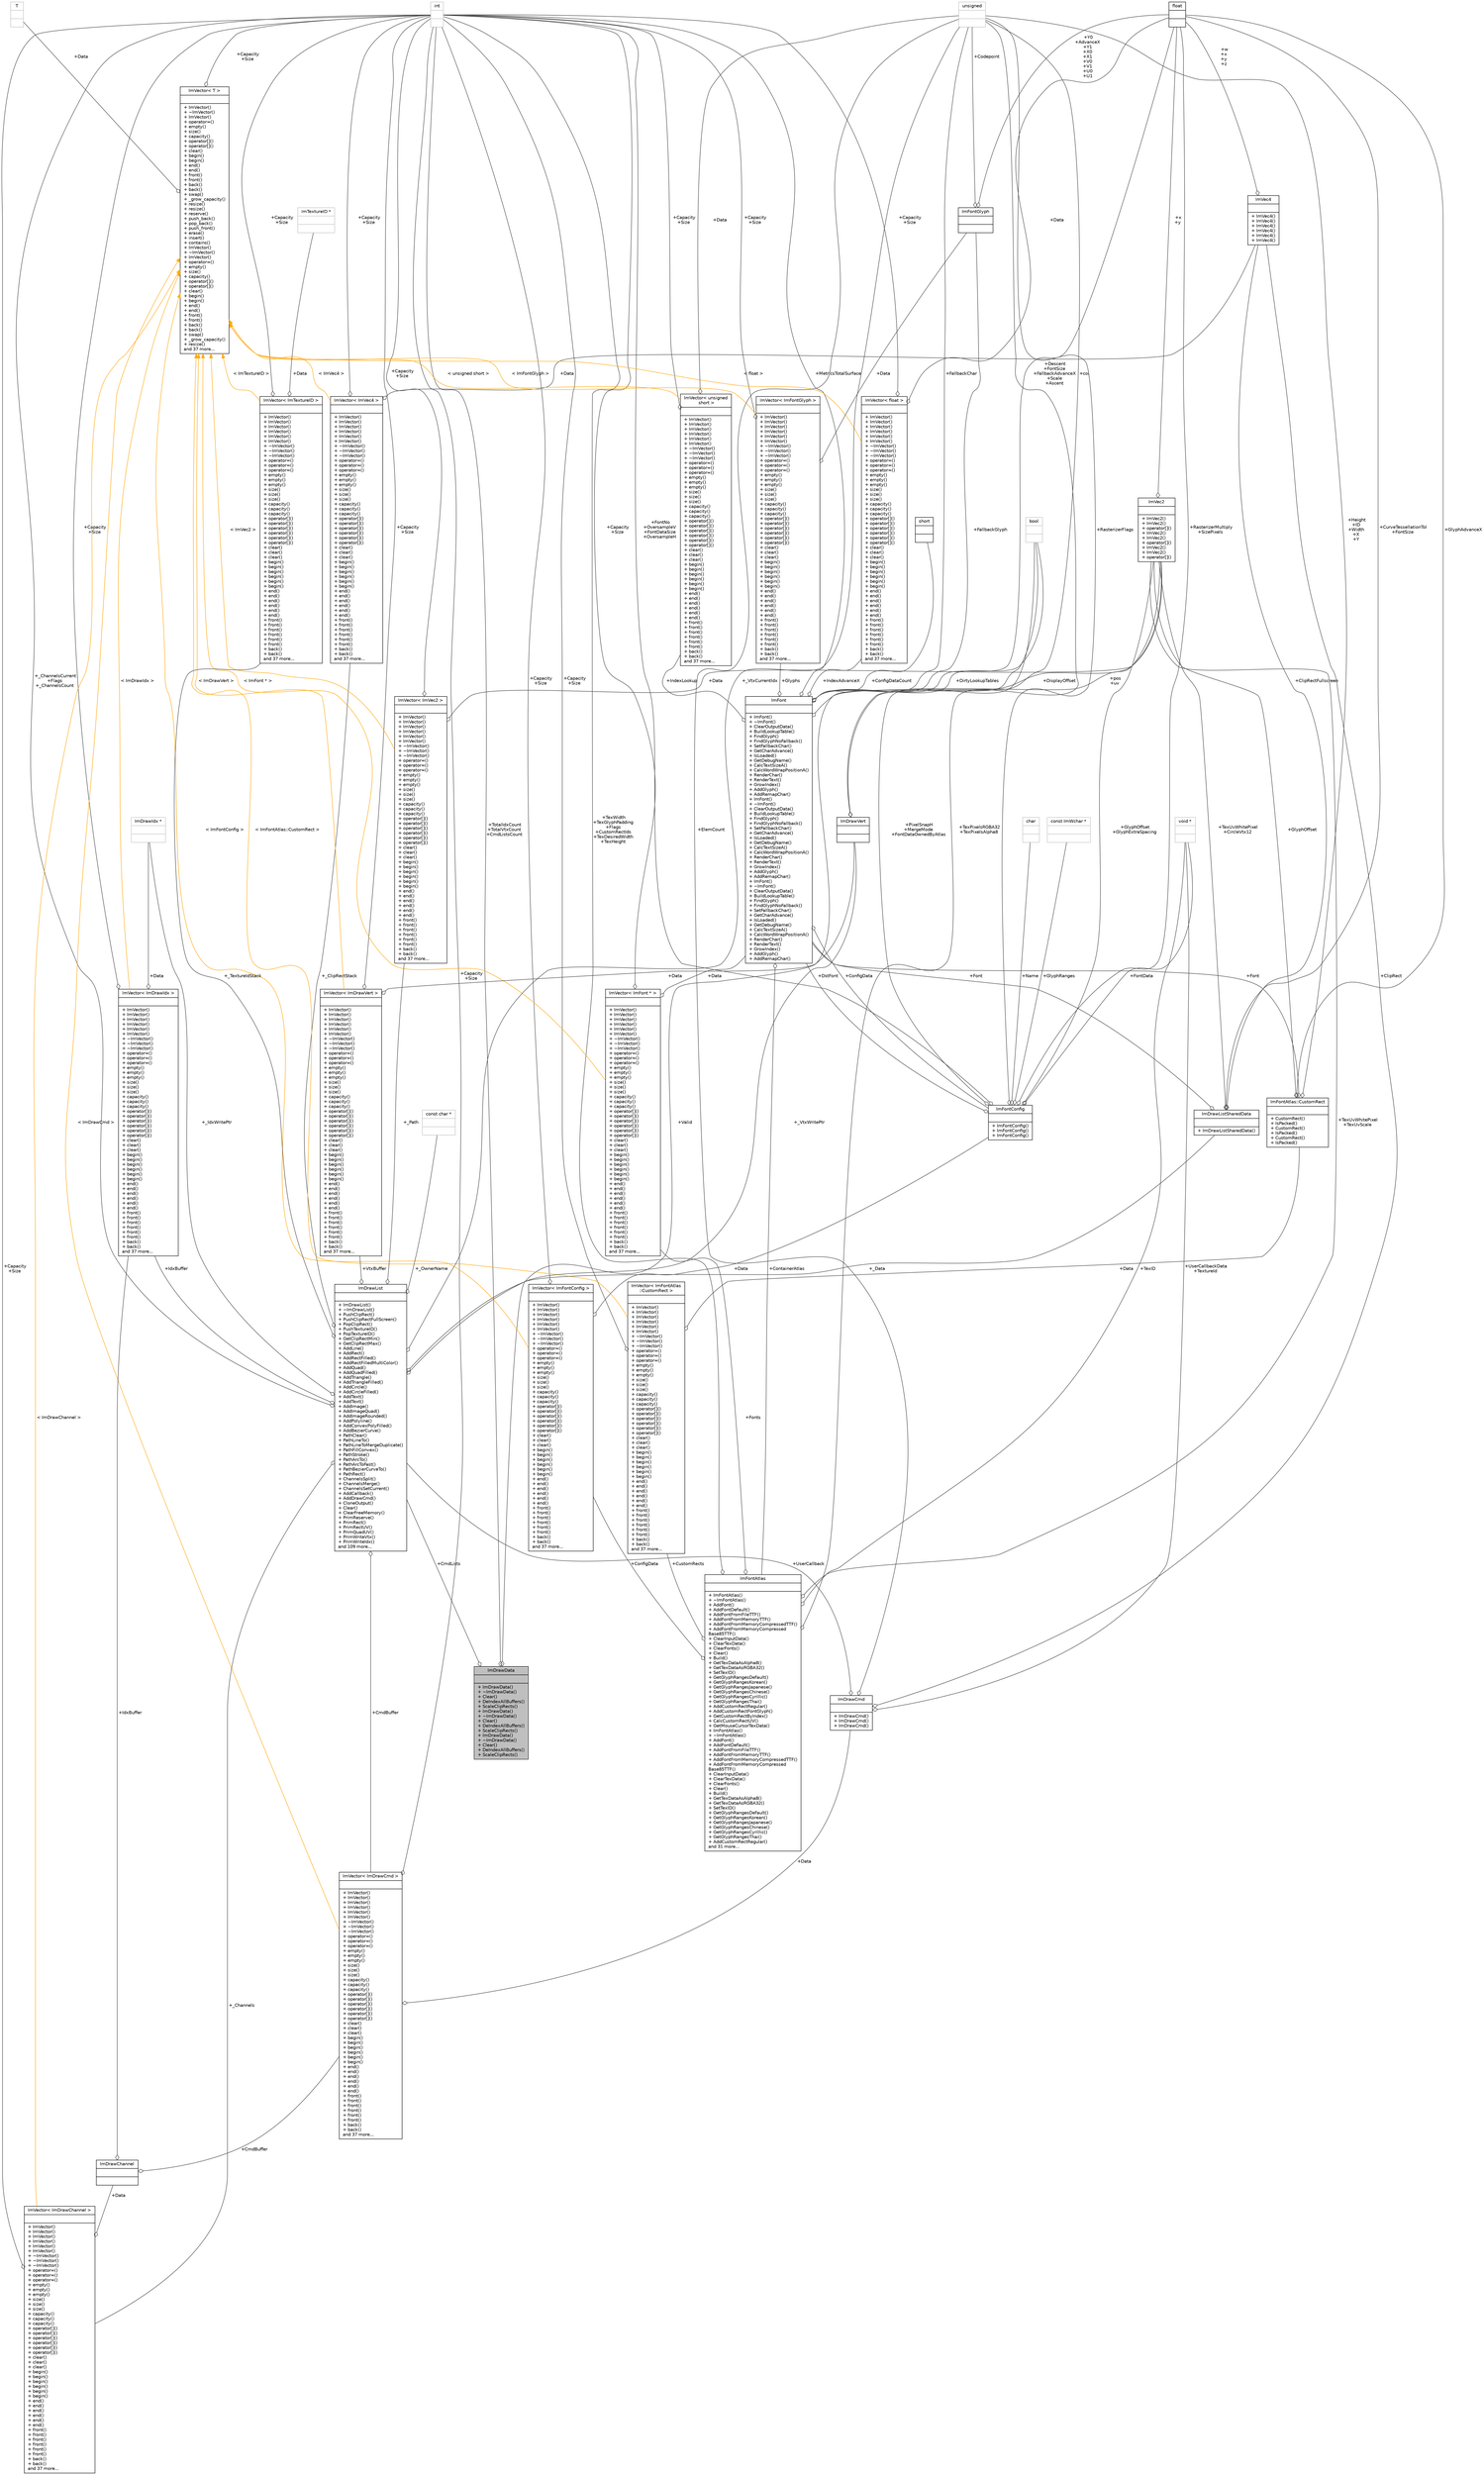 digraph "ImDrawData"
{
 // INTERACTIVE_SVG=YES
  bgcolor="transparent";
  edge [fontname="Helvetica",fontsize="10",labelfontname="Helvetica",labelfontsize="10"];
  node [fontname="Helvetica",fontsize="10",shape=record];
  Node1 [label="{ImDrawData\n||+ ImDrawData()\l+ ~ImDrawData()\l+ Clear()\l+ DeIndexAllBuffers()\l+ ScaleClipRects()\l+ ImDrawData()\l+ ~ImDrawData()\l+ Clear()\l+ DeIndexAllBuffers()\l+ ScaleClipRects()\l+ ImDrawData()\l+ ~ImDrawData()\l+ Clear()\l+ DeIndexAllBuffers()\l+ ScaleClipRects()\l}",height=0.2,width=0.4,color="black", fillcolor="grey75", style="filled" fontcolor="black"];
  Node2 -> Node1 [color="grey25",fontsize="10",style="solid",label=" +TotalIdxCount\n+TotalVtxCount\n+CmdListsCount" ,arrowhead="odiamond",fontname="Helvetica"];
  Node2 [label="{int\n||}",height=0.2,width=0.4,color="grey75"];
  Node3 -> Node1 [color="grey25",fontsize="10",style="solid",label=" +Valid" ,arrowhead="odiamond",fontname="Helvetica"];
  Node3 [label="{bool\n||}",height=0.2,width=0.4,color="grey75"];
  Node4 -> Node1 [color="grey25",fontsize="10",style="solid",label=" +CmdLists" ,arrowhead="odiamond",fontname="Helvetica"];
  Node4 [label="{ImDrawList\n||+ ImDrawList()\l+ ~ImDrawList()\l+ PushClipRect()\l+ PushClipRectFullScreen()\l+ PopClipRect()\l+ PushTextureID()\l+ PopTextureID()\l+ GetClipRectMin()\l+ GetClipRectMax()\l+ AddLine()\l+ AddRect()\l+ AddRectFilled()\l+ AddRectFilledMultiColor()\l+ AddQuad()\l+ AddQuadFilled()\l+ AddTriangle()\l+ AddTriangleFilled()\l+ AddCircle()\l+ AddCircleFilled()\l+ AddText()\l+ AddText()\l+ AddImage()\l+ AddImageQuad()\l+ AddImageRounded()\l+ AddPolyline()\l+ AddConvexPolyFilled()\l+ AddBezierCurve()\l+ PathClear()\l+ PathLineTo()\l+ PathLineToMergeDuplicate()\l+ PathFillConvex()\l+ PathStroke()\l+ PathArcTo()\l+ PathArcToFast()\l+ PathBezierCurveTo()\l+ PathRect()\l+ ChannelsSplit()\l+ ChannelsMerge()\l+ ChannelsSetCurrent()\l+ AddCallback()\l+ AddDrawCmd()\l+ CloneOutput()\l+ Clear()\l+ ClearFreeMemory()\l+ PrimReserve()\l+ PrimRect()\l+ PrimRectUV()\l+ PrimQuadUV()\l+ PrimWriteVtx()\l+ PrimWriteIdx()\land 109 more...\l}",height=0.2,width=0.4,color="black",URL="$d2/d31/structImDrawList.html"];
  Node5 -> Node4 [color="grey25",fontsize="10",style="solid",label=" +_ClipRectStack" ,arrowhead="odiamond",fontname="Helvetica"];
  Node5 [label="{ImVector\< ImVec4 \>\n||+ ImVector()\l+ ImVector()\l+ ImVector()\l+ ImVector()\l+ ImVector()\l+ ImVector()\l+ ~ImVector()\l+ ~ImVector()\l+ ~ImVector()\l+ operator=()\l+ operator=()\l+ operator=()\l+ empty()\l+ empty()\l+ empty()\l+ size()\l+ size()\l+ size()\l+ capacity()\l+ capacity()\l+ capacity()\l+ operator[]()\l+ operator[]()\l+ operator[]()\l+ operator[]()\l+ operator[]()\l+ operator[]()\l+ clear()\l+ clear()\l+ clear()\l+ begin()\l+ begin()\l+ begin()\l+ begin()\l+ begin()\l+ begin()\l+ end()\l+ end()\l+ end()\l+ end()\l+ end()\l+ end()\l+ front()\l+ front()\l+ front()\l+ front()\l+ front()\l+ front()\l+ back()\l+ back()\land 37 more...\l}",height=0.2,width=0.4,color="black",URL="$d3/d32/classImVector.html"];
  Node6 -> Node5 [color="grey25",fontsize="10",style="solid",label=" +Data" ,arrowhead="odiamond",fontname="Helvetica"];
  Node6 [label="{ImVec4\n||+ ImVec4()\l+ ImVec4()\l+ ImVec4()\l+ ImVec4()\l+ ImVec4()\l+ ImVec4()\l}",height=0.2,width=0.4,color="black",URL="$dc/dee/structImVec4.html"];
  Node7 -> Node6 [color="grey25",fontsize="10",style="solid",label=" +w\n+x\n+y\n+z" ,arrowhead="odiamond",fontname="Helvetica"];
  Node7 [label="{float\n||}",height=0.2,width=0.4,color="black",URL="$d4/dc3/classfloat.html"];
  Node2 -> Node5 [color="grey25",fontsize="10",style="solid",label=" +Capacity\n+Size" ,arrowhead="odiamond",fontname="Helvetica"];
  Node8 -> Node5 [dir="back",color="orange",fontsize="10",style="solid",label=" \< ImVec4 \>" ,fontname="Helvetica"];
  Node8 [label="{ImVector\< T \>\n||+ ImVector()\l+ ~ImVector()\l+ ImVector()\l+ operator=()\l+ empty()\l+ size()\l+ capacity()\l+ operator[]()\l+ operator[]()\l+ clear()\l+ begin()\l+ begin()\l+ end()\l+ end()\l+ front()\l+ front()\l+ back()\l+ back()\l+ swap()\l+ _grow_capacity()\l+ resize()\l+ resize()\l+ reserve()\l+ push_back()\l+ pop_back()\l+ push_front()\l+ erase()\l+ insert()\l+ contains()\l+ ImVector()\l+ ~ImVector()\l+ ImVector()\l+ operator=()\l+ empty()\l+ size()\l+ capacity()\l+ operator[]()\l+ operator[]()\l+ clear()\l+ begin()\l+ begin()\l+ end()\l+ end()\l+ front()\l+ front()\l+ back()\l+ back()\l+ swap()\l+ _grow_capacity()\l+ resize()\land 37 more...\l}",height=0.2,width=0.4,color="black",URL="$d3/d32/classImVector.html"];
  Node2 -> Node8 [color="grey25",fontsize="10",style="solid",label=" +Capacity\n+Size" ,arrowhead="odiamond",fontname="Helvetica"];
  Node9 -> Node8 [color="grey25",fontsize="10",style="solid",label=" +Data" ,arrowhead="odiamond",fontname="Helvetica"];
  Node9 [label="{T\n||}",height=0.2,width=0.4,color="grey75"];
  Node10 -> Node4 [color="grey25",fontsize="10",style="solid",label=" +_IdxWritePtr" ,arrowhead="odiamond",fontname="Helvetica"];
  Node10 [label="{ImDrawIdx *\n||}",height=0.2,width=0.4,color="grey75"];
  Node11 -> Node4 [color="grey25",fontsize="10",style="solid",label=" +VtxBuffer" ,arrowhead="odiamond",fontname="Helvetica"];
  Node11 [label="{ImVector\< ImDrawVert \>\n||+ ImVector()\l+ ImVector()\l+ ImVector()\l+ ImVector()\l+ ImVector()\l+ ImVector()\l+ ~ImVector()\l+ ~ImVector()\l+ ~ImVector()\l+ operator=()\l+ operator=()\l+ operator=()\l+ empty()\l+ empty()\l+ empty()\l+ size()\l+ size()\l+ size()\l+ capacity()\l+ capacity()\l+ capacity()\l+ operator[]()\l+ operator[]()\l+ operator[]()\l+ operator[]()\l+ operator[]()\l+ operator[]()\l+ clear()\l+ clear()\l+ clear()\l+ begin()\l+ begin()\l+ begin()\l+ begin()\l+ begin()\l+ begin()\l+ end()\l+ end()\l+ end()\l+ end()\l+ end()\l+ end()\l+ front()\l+ front()\l+ front()\l+ front()\l+ front()\l+ front()\l+ back()\l+ back()\land 37 more...\l}",height=0.2,width=0.4,color="black",URL="$d3/d32/classImVector.html"];
  Node2 -> Node11 [color="grey25",fontsize="10",style="solid",label=" +Capacity\n+Size" ,arrowhead="odiamond",fontname="Helvetica"];
  Node12 -> Node11 [color="grey25",fontsize="10",style="solid",label=" +Data" ,arrowhead="odiamond",fontname="Helvetica"];
  Node12 [label="{ImDrawVert\n||}",height=0.2,width=0.4,color="black",URL="$d3/dfa/structImDrawVert.html"];
  Node13 -> Node12 [color="grey25",fontsize="10",style="solid",label=" +pos\n+uv" ,arrowhead="odiamond",fontname="Helvetica"];
  Node13 [label="{ImVec2\n||+ ImVec2()\l+ ImVec2()\l+ operator[]()\l+ ImVec2()\l+ ImVec2()\l+ operator[]()\l+ ImVec2()\l+ ImVec2()\l+ operator[]()\l}",height=0.2,width=0.4,color="black",URL="$d3/dc2/structImVec2.html"];
  Node7 -> Node13 [color="grey25",fontsize="10",style="solid",label=" +x\n+y" ,arrowhead="odiamond",fontname="Helvetica"];
  Node14 -> Node12 [color="grey25",fontsize="10",style="solid",label=" +col" ,arrowhead="odiamond",fontname="Helvetica"];
  Node14 [label="{unsigned\n||}",height=0.2,width=0.4,color="grey75"];
  Node8 -> Node11 [dir="back",color="orange",fontsize="10",style="solid",label=" \< ImDrawVert \>" ,fontname="Helvetica"];
  Node15 -> Node4 [color="grey25",fontsize="10",style="solid",label=" +_Channels" ,arrowhead="odiamond",fontname="Helvetica"];
  Node15 [label="{ImVector\< ImDrawChannel \>\n||+ ImVector()\l+ ImVector()\l+ ImVector()\l+ ImVector()\l+ ImVector()\l+ ImVector()\l+ ~ImVector()\l+ ~ImVector()\l+ ~ImVector()\l+ operator=()\l+ operator=()\l+ operator=()\l+ empty()\l+ empty()\l+ empty()\l+ size()\l+ size()\l+ size()\l+ capacity()\l+ capacity()\l+ capacity()\l+ operator[]()\l+ operator[]()\l+ operator[]()\l+ operator[]()\l+ operator[]()\l+ operator[]()\l+ clear()\l+ clear()\l+ clear()\l+ begin()\l+ begin()\l+ begin()\l+ begin()\l+ begin()\l+ begin()\l+ end()\l+ end()\l+ end()\l+ end()\l+ end()\l+ end()\l+ front()\l+ front()\l+ front()\l+ front()\l+ front()\l+ front()\l+ back()\l+ back()\land 37 more...\l}",height=0.2,width=0.4,color="black",URL="$d3/d32/classImVector.html"];
  Node2 -> Node15 [color="grey25",fontsize="10",style="solid",label=" +Capacity\n+Size" ,arrowhead="odiamond",fontname="Helvetica"];
  Node16 -> Node15 [color="grey25",fontsize="10",style="solid",label=" +Data" ,arrowhead="odiamond",fontname="Helvetica"];
  Node16 [label="{ImDrawChannel\n||}",height=0.2,width=0.4,color="black",URL="$d7/d3a/structImDrawChannel.html"];
  Node17 -> Node16 [color="grey25",fontsize="10",style="solid",label=" +CmdBuffer" ,arrowhead="odiamond",fontname="Helvetica"];
  Node17 [label="{ImVector\< ImDrawCmd \>\n||+ ImVector()\l+ ImVector()\l+ ImVector()\l+ ImVector()\l+ ImVector()\l+ ImVector()\l+ ~ImVector()\l+ ~ImVector()\l+ ~ImVector()\l+ operator=()\l+ operator=()\l+ operator=()\l+ empty()\l+ empty()\l+ empty()\l+ size()\l+ size()\l+ size()\l+ capacity()\l+ capacity()\l+ capacity()\l+ operator[]()\l+ operator[]()\l+ operator[]()\l+ operator[]()\l+ operator[]()\l+ operator[]()\l+ clear()\l+ clear()\l+ clear()\l+ begin()\l+ begin()\l+ begin()\l+ begin()\l+ begin()\l+ begin()\l+ end()\l+ end()\l+ end()\l+ end()\l+ end()\l+ end()\l+ front()\l+ front()\l+ front()\l+ front()\l+ front()\l+ front()\l+ back()\l+ back()\land 37 more...\l}",height=0.2,width=0.4,color="black",URL="$d3/d32/classImVector.html"];
  Node18 -> Node17 [color="grey25",fontsize="10",style="solid",label=" +Data" ,arrowhead="odiamond",fontname="Helvetica"];
  Node18 [label="{ImDrawCmd\n||+ ImDrawCmd()\l+ ImDrawCmd()\l+ ImDrawCmd()\l}",height=0.2,width=0.4,color="black",URL="$d9/de6/structImDrawCmd.html"];
  Node6 -> Node18 [color="grey25",fontsize="10",style="solid",label=" +ClipRect" ,arrowhead="odiamond",fontname="Helvetica"];
  Node14 -> Node18 [color="grey25",fontsize="10",style="solid",label=" +ElemCount" ,arrowhead="odiamond",fontname="Helvetica"];
  Node19 -> Node18 [color="grey25",fontsize="10",style="solid",label=" +UserCallbackData\n+TextureId" ,arrowhead="odiamond",fontname="Helvetica"];
  Node19 [label="{void *\n||}",height=0.2,width=0.4,color="grey75"];
  Node4 -> Node18 [color="grey25",fontsize="10",style="solid",label=" +UserCallback" ,arrowhead="odiamond",fontname="Helvetica"];
  Node2 -> Node17 [color="grey25",fontsize="10",style="solid",label=" +Capacity\n+Size" ,arrowhead="odiamond",fontname="Helvetica"];
  Node8 -> Node17 [dir="back",color="orange",fontsize="10",style="solid",label=" \< ImDrawCmd \>" ,fontname="Helvetica"];
  Node20 -> Node16 [color="grey25",fontsize="10",style="solid",label=" +IdxBuffer" ,arrowhead="odiamond",fontname="Helvetica"];
  Node20 [label="{ImVector\< ImDrawIdx \>\n||+ ImVector()\l+ ImVector()\l+ ImVector()\l+ ImVector()\l+ ImVector()\l+ ImVector()\l+ ~ImVector()\l+ ~ImVector()\l+ ~ImVector()\l+ operator=()\l+ operator=()\l+ operator=()\l+ empty()\l+ empty()\l+ empty()\l+ size()\l+ size()\l+ size()\l+ capacity()\l+ capacity()\l+ capacity()\l+ operator[]()\l+ operator[]()\l+ operator[]()\l+ operator[]()\l+ operator[]()\l+ operator[]()\l+ clear()\l+ clear()\l+ clear()\l+ begin()\l+ begin()\l+ begin()\l+ begin()\l+ begin()\l+ begin()\l+ end()\l+ end()\l+ end()\l+ end()\l+ end()\l+ end()\l+ front()\l+ front()\l+ front()\l+ front()\l+ front()\l+ front()\l+ back()\l+ back()\land 37 more...\l}",height=0.2,width=0.4,color="black",URL="$d3/d32/classImVector.html"];
  Node10 -> Node20 [color="grey25",fontsize="10",style="solid",label=" +Data" ,arrowhead="odiamond",fontname="Helvetica"];
  Node2 -> Node20 [color="grey25",fontsize="10",style="solid",label=" +Capacity\n+Size" ,arrowhead="odiamond",fontname="Helvetica"];
  Node8 -> Node20 [dir="back",color="orange",fontsize="10",style="solid",label=" \< ImDrawIdx \>" ,fontname="Helvetica"];
  Node8 -> Node15 [dir="back",color="orange",fontsize="10",style="solid",label=" \< ImDrawChannel \>" ,fontname="Helvetica"];
  Node21 -> Node4 [color="grey25",fontsize="10",style="solid",label=" +_Path" ,arrowhead="odiamond",fontname="Helvetica"];
  Node21 [label="{ImVector\< ImVec2 \>\n||+ ImVector()\l+ ImVector()\l+ ImVector()\l+ ImVector()\l+ ImVector()\l+ ImVector()\l+ ~ImVector()\l+ ~ImVector()\l+ ~ImVector()\l+ operator=()\l+ operator=()\l+ operator=()\l+ empty()\l+ empty()\l+ empty()\l+ size()\l+ size()\l+ size()\l+ capacity()\l+ capacity()\l+ capacity()\l+ operator[]()\l+ operator[]()\l+ operator[]()\l+ operator[]()\l+ operator[]()\l+ operator[]()\l+ clear()\l+ clear()\l+ clear()\l+ begin()\l+ begin()\l+ begin()\l+ begin()\l+ begin()\l+ begin()\l+ end()\l+ end()\l+ end()\l+ end()\l+ end()\l+ end()\l+ front()\l+ front()\l+ front()\l+ front()\l+ front()\l+ front()\l+ back()\l+ back()\land 37 more...\l}",height=0.2,width=0.4,color="black",URL="$d3/d32/classImVector.html"];
  Node13 -> Node21 [color="grey25",fontsize="10",style="solid",label=" +Data" ,arrowhead="odiamond",fontname="Helvetica"];
  Node2 -> Node21 [color="grey25",fontsize="10",style="solid",label=" +Capacity\n+Size" ,arrowhead="odiamond",fontname="Helvetica"];
  Node8 -> Node21 [dir="back",color="orange",fontsize="10",style="solid",label=" \< ImVec2 \>" ,fontname="Helvetica"];
  Node22 -> Node4 [color="grey25",fontsize="10",style="solid",label=" +_Data" ,arrowhead="odiamond",fontname="Helvetica"];
  Node22 [label="{ImDrawListSharedData\n||+ ImDrawListSharedData()\l}",height=0.2,width=0.4,color="black",URL="$d2/d89/structImDrawListSharedData.html"];
  Node13 -> Node22 [color="grey25",fontsize="10",style="solid",label=" +TexUvWhitePixel\n+CircleVtx12" ,arrowhead="odiamond",fontname="Helvetica"];
  Node6 -> Node22 [color="grey25",fontsize="10",style="solid",label=" +ClipRectFullscreen" ,arrowhead="odiamond",fontname="Helvetica"];
  Node7 -> Node22 [color="grey25",fontsize="10",style="solid",label=" +CurveTessellationTol\n+FontSize" ,arrowhead="odiamond",fontname="Helvetica"];
  Node23 -> Node22 [color="grey25",fontsize="10",style="solid",label=" +Font" ,arrowhead="odiamond",fontname="Helvetica"];
  Node23 [label="{ImFont\n||+ ImFont()\l+ ~ImFont()\l+ ClearOutputData()\l+ BuildLookupTable()\l+ FindGlyph()\l+ FindGlyphNoFallback()\l+ SetFallbackChar()\l+ GetCharAdvance()\l+ IsLoaded()\l+ GetDebugName()\l+ CalcTextSizeA()\l+ CalcWordWrapPositionA()\l+ RenderChar()\l+ RenderText()\l+ GrowIndex()\l+ AddGlyph()\l+ AddRemapChar()\l+ ImFont()\l+ ~ImFont()\l+ ClearOutputData()\l+ BuildLookupTable()\l+ FindGlyph()\l+ FindGlyphNoFallback()\l+ SetFallbackChar()\l+ GetCharAdvance()\l+ IsLoaded()\l+ GetDebugName()\l+ CalcTextSizeA()\l+ CalcWordWrapPositionA()\l+ RenderChar()\l+ RenderText()\l+ GrowIndex()\l+ AddGlyph()\l+ AddRemapChar()\l+ ImFont()\l+ ~ImFont()\l+ ClearOutputData()\l+ BuildLookupTable()\l+ FindGlyph()\l+ FindGlyphNoFallback()\l+ SetFallbackChar()\l+ GetCharAdvance()\l+ IsLoaded()\l+ GetDebugName()\l+ CalcTextSizeA()\l+ CalcWordWrapPositionA()\l+ RenderChar()\l+ RenderText()\l+ GrowIndex()\l+ AddGlyph()\l+ AddRemapChar()\l}",height=0.2,width=0.4,color="black",URL="$dd/d61/structImFont.html"];
  Node24 -> Node23 [color="grey25",fontsize="10",style="solid",label=" +Glyphs" ,arrowhead="odiamond",fontname="Helvetica"];
  Node24 [label="{ImVector\< ImFontGlyph \>\n||+ ImVector()\l+ ImVector()\l+ ImVector()\l+ ImVector()\l+ ImVector()\l+ ImVector()\l+ ~ImVector()\l+ ~ImVector()\l+ ~ImVector()\l+ operator=()\l+ operator=()\l+ operator=()\l+ empty()\l+ empty()\l+ empty()\l+ size()\l+ size()\l+ size()\l+ capacity()\l+ capacity()\l+ capacity()\l+ operator[]()\l+ operator[]()\l+ operator[]()\l+ operator[]()\l+ operator[]()\l+ operator[]()\l+ clear()\l+ clear()\l+ clear()\l+ begin()\l+ begin()\l+ begin()\l+ begin()\l+ begin()\l+ begin()\l+ end()\l+ end()\l+ end()\l+ end()\l+ end()\l+ end()\l+ front()\l+ front()\l+ front()\l+ front()\l+ front()\l+ front()\l+ back()\l+ back()\land 37 more...\l}",height=0.2,width=0.4,color="black",URL="$d3/d32/classImVector.html"];
  Node25 -> Node24 [color="grey25",fontsize="10",style="solid",label=" +Data" ,arrowhead="odiamond",fontname="Helvetica"];
  Node25 [label="{ImFontGlyph\n||}",height=0.2,width=0.4,color="black",URL="$d3/db9/structImFontGlyph.html"];
  Node7 -> Node25 [color="grey25",fontsize="10",style="solid",label=" +Y0\n+AdvanceX\n+Y1\n+X0\n+X1\n+V0\n+V1\n+U0\n+U1" ,arrowhead="odiamond",fontname="Helvetica"];
  Node14 -> Node25 [color="grey25",fontsize="10",style="solid",label=" +Codepoint" ,arrowhead="odiamond",fontname="Helvetica"];
  Node2 -> Node24 [color="grey25",fontsize="10",style="solid",label=" +Capacity\n+Size" ,arrowhead="odiamond",fontname="Helvetica"];
  Node8 -> Node24 [dir="back",color="orange",fontsize="10",style="solid",label=" \< ImFontGlyph \>" ,fontname="Helvetica"];
  Node13 -> Node23 [color="grey25",fontsize="10",style="solid",label=" +DisplayOffset" ,arrowhead="odiamond",fontname="Helvetica"];
  Node26 -> Node23 [color="grey25",fontsize="10",style="solid",label=" +IndexLookup" ,arrowhead="odiamond",fontname="Helvetica"];
  Node26 [label="{ImVector\< unsigned\l short \>\n||+ ImVector()\l+ ImVector()\l+ ImVector()\l+ ImVector()\l+ ImVector()\l+ ImVector()\l+ ~ImVector()\l+ ~ImVector()\l+ ~ImVector()\l+ operator=()\l+ operator=()\l+ operator=()\l+ empty()\l+ empty()\l+ empty()\l+ size()\l+ size()\l+ size()\l+ capacity()\l+ capacity()\l+ capacity()\l+ operator[]()\l+ operator[]()\l+ operator[]()\l+ operator[]()\l+ operator[]()\l+ operator[]()\l+ clear()\l+ clear()\l+ clear()\l+ begin()\l+ begin()\l+ begin()\l+ begin()\l+ begin()\l+ begin()\l+ end()\l+ end()\l+ end()\l+ end()\l+ end()\l+ end()\l+ front()\l+ front()\l+ front()\l+ front()\l+ front()\l+ front()\l+ back()\l+ back()\land 37 more...\l}",height=0.2,width=0.4,color="black",URL="$d3/d32/classImVector.html"];
  Node2 -> Node26 [color="grey25",fontsize="10",style="solid",label=" +Capacity\n+Size" ,arrowhead="odiamond",fontname="Helvetica"];
  Node14 -> Node26 [color="grey25",fontsize="10",style="solid",label=" +Data" ,arrowhead="odiamond",fontname="Helvetica"];
  Node8 -> Node26 [dir="back",color="orange",fontsize="10",style="solid",label=" \< unsigned short \>" ,fontname="Helvetica"];
  Node27 -> Node23 [color="grey25",fontsize="10",style="solid",label=" +ConfigDataCount" ,arrowhead="odiamond",fontname="Helvetica"];
  Node27 [label="{short\n||}",height=0.2,width=0.4,color="black",URL="$dc/d10/classshort.html"];
  Node7 -> Node23 [color="grey25",fontsize="10",style="solid",label=" +Descent\n+FontSize\n+FallbackAdvanceX\n+Scale\n+Ascent" ,arrowhead="odiamond",fontname="Helvetica"];
  Node28 -> Node23 [color="grey25",fontsize="10",style="solid",label=" +ConfigData" ,arrowhead="odiamond",fontname="Helvetica"];
  Node28 [label="{ImFontConfig\n||+ ImFontConfig()\l+ ImFontConfig()\l+ ImFontConfig()\l}",height=0.2,width=0.4,color="black",URL="$df/d67/structImFontConfig.html"];
  Node13 -> Node28 [color="grey25",fontsize="10",style="solid",label=" +GlyphOffset\n+GlyphExtraSpacing" ,arrowhead="odiamond",fontname="Helvetica"];
  Node29 -> Node28 [color="grey25",fontsize="10",style="solid",label=" +Name" ,arrowhead="odiamond",fontname="Helvetica"];
  Node29 [label="{char\n||}",height=0.2,width=0.4,color="grey75"];
  Node7 -> Node28 [color="grey25",fontsize="10",style="solid",label=" +RasterizerMultiply\n+SizePixels" ,arrowhead="odiamond",fontname="Helvetica"];
  Node30 -> Node28 [color="grey25",fontsize="10",style="solid",label=" +GlyphRanges" ,arrowhead="odiamond",fontname="Helvetica"];
  Node30 [label="{const ImWchar *\n||}",height=0.2,width=0.4,color="grey75"];
  Node2 -> Node28 [color="grey25",fontsize="10",style="solid",label=" +FontNo\n+OversampleV\n+FontDataSize\n+OversampleH" ,arrowhead="odiamond",fontname="Helvetica"];
  Node3 -> Node28 [color="grey25",fontsize="10",style="solid",label=" +PixelSnapH\n+MergeMode\n+FontDataOwnedByAtlas" ,arrowhead="odiamond",fontname="Helvetica"];
  Node14 -> Node28 [color="grey25",fontsize="10",style="solid",label=" +RasterizerFlags" ,arrowhead="odiamond",fontname="Helvetica"];
  Node23 -> Node28 [color="grey25",fontsize="10",style="solid",label=" +DstFont" ,arrowhead="odiamond",fontname="Helvetica"];
  Node19 -> Node28 [color="grey25",fontsize="10",style="solid",label=" +FontData" ,arrowhead="odiamond",fontname="Helvetica"];
  Node25 -> Node23 [color="grey25",fontsize="10",style="solid",label=" +FallbackGlyph" ,arrowhead="odiamond",fontname="Helvetica"];
  Node2 -> Node23 [color="grey25",fontsize="10",style="solid",label=" +MetricsTotalSurface" ,arrowhead="odiamond",fontname="Helvetica"];
  Node31 -> Node23 [color="grey25",fontsize="10",style="solid",label=" +ContainerAtlas" ,arrowhead="odiamond",fontname="Helvetica"];
  Node31 [label="{ImFontAtlas\n||+ ImFontAtlas()\l+ ~ImFontAtlas()\l+ AddFont()\l+ AddFontDefault()\l+ AddFontFromFileTTF()\l+ AddFontFromMemoryTTF()\l+ AddFontFromMemoryCompressedTTF()\l+ AddFontFromMemoryCompressed\lBase85TTF()\l+ ClearInputData()\l+ ClearTexData()\l+ ClearFonts()\l+ Clear()\l+ Build()\l+ GetTexDataAsAlpha8()\l+ GetTexDataAsRGBA32()\l+ SetTexID()\l+ GetGlyphRangesDefault()\l+ GetGlyphRangesKorean()\l+ GetGlyphRangesJapanese()\l+ GetGlyphRangesChinese()\l+ GetGlyphRangesCyrillic()\l+ GetGlyphRangesThai()\l+ AddCustomRectRegular()\l+ AddCustomRectFontGlyph()\l+ GetCustomRectByIndex()\l+ CalcCustomRectUV()\l+ GetMouseCursorTexData()\l+ ImFontAtlas()\l+ ~ImFontAtlas()\l+ AddFont()\l+ AddFontDefault()\l+ AddFontFromFileTTF()\l+ AddFontFromMemoryTTF()\l+ AddFontFromMemoryCompressedTTF()\l+ AddFontFromMemoryCompressed\lBase85TTF()\l+ ClearInputData()\l+ ClearTexData()\l+ ClearFonts()\l+ Clear()\l+ Build()\l+ GetTexDataAsAlpha8()\l+ GetTexDataAsRGBA32()\l+ SetTexID()\l+ GetGlyphRangesDefault()\l+ GetGlyphRangesKorean()\l+ GetGlyphRangesJapanese()\l+ GetGlyphRangesChinese()\l+ GetGlyphRangesCyrillic()\l+ GetGlyphRangesThai()\l+ AddCustomRectRegular()\land 31 more...\l}",height=0.2,width=0.4,color="black",URL="$dc/d21/structImFontAtlas.html"];
  Node32 -> Node31 [color="grey25",fontsize="10",style="solid",label=" +Fonts" ,arrowhead="odiamond",fontname="Helvetica"];
  Node32 [label="{ImVector\< ImFont * \>\n||+ ImVector()\l+ ImVector()\l+ ImVector()\l+ ImVector()\l+ ImVector()\l+ ImVector()\l+ ~ImVector()\l+ ~ImVector()\l+ ~ImVector()\l+ operator=()\l+ operator=()\l+ operator=()\l+ empty()\l+ empty()\l+ empty()\l+ size()\l+ size()\l+ size()\l+ capacity()\l+ capacity()\l+ capacity()\l+ operator[]()\l+ operator[]()\l+ operator[]()\l+ operator[]()\l+ operator[]()\l+ operator[]()\l+ clear()\l+ clear()\l+ clear()\l+ begin()\l+ begin()\l+ begin()\l+ begin()\l+ begin()\l+ begin()\l+ end()\l+ end()\l+ end()\l+ end()\l+ end()\l+ end()\l+ front()\l+ front()\l+ front()\l+ front()\l+ front()\l+ front()\l+ back()\l+ back()\land 37 more...\l}",height=0.2,width=0.4,color="black",URL="$d3/d32/classImVector.html"];
  Node2 -> Node32 [color="grey25",fontsize="10",style="solid",label=" +Capacity\n+Size" ,arrowhead="odiamond",fontname="Helvetica"];
  Node23 -> Node32 [color="grey25",fontsize="10",style="solid",label=" +Data" ,arrowhead="odiamond",fontname="Helvetica"];
  Node8 -> Node32 [dir="back",color="orange",fontsize="10",style="solid",label=" \< ImFont * \>" ,fontname="Helvetica"];
  Node13 -> Node31 [color="grey25",fontsize="10",style="solid",label=" +TexUvWhitePixel\n+TexUvScale" ,arrowhead="odiamond",fontname="Helvetica"];
  Node2 -> Node31 [color="grey25",fontsize="10",style="solid",label=" +TexWidth\n+TexGlyphPadding\n+Flags\n+CustomRectIds\n+TexDesiredWidth\n+TexHeight" ,arrowhead="odiamond",fontname="Helvetica"];
  Node33 -> Node31 [color="grey25",fontsize="10",style="solid",label=" +ConfigData" ,arrowhead="odiamond",fontname="Helvetica"];
  Node33 [label="{ImVector\< ImFontConfig \>\n||+ ImVector()\l+ ImVector()\l+ ImVector()\l+ ImVector()\l+ ImVector()\l+ ImVector()\l+ ~ImVector()\l+ ~ImVector()\l+ ~ImVector()\l+ operator=()\l+ operator=()\l+ operator=()\l+ empty()\l+ empty()\l+ empty()\l+ size()\l+ size()\l+ size()\l+ capacity()\l+ capacity()\l+ capacity()\l+ operator[]()\l+ operator[]()\l+ operator[]()\l+ operator[]()\l+ operator[]()\l+ operator[]()\l+ clear()\l+ clear()\l+ clear()\l+ begin()\l+ begin()\l+ begin()\l+ begin()\l+ begin()\l+ begin()\l+ end()\l+ end()\l+ end()\l+ end()\l+ end()\l+ end()\l+ front()\l+ front()\l+ front()\l+ front()\l+ front()\l+ front()\l+ back()\l+ back()\land 37 more...\l}",height=0.2,width=0.4,color="black",URL="$d3/d32/classImVector.html"];
  Node28 -> Node33 [color="grey25",fontsize="10",style="solid",label=" +Data" ,arrowhead="odiamond",fontname="Helvetica"];
  Node2 -> Node33 [color="grey25",fontsize="10",style="solid",label=" +Capacity\n+Size" ,arrowhead="odiamond",fontname="Helvetica"];
  Node8 -> Node33 [dir="back",color="orange",fontsize="10",style="solid",label=" \< ImFontConfig \>" ,fontname="Helvetica"];
  Node34 -> Node31 [color="grey25",fontsize="10",style="solid",label=" +CustomRects" ,arrowhead="odiamond",fontname="Helvetica"];
  Node34 [label="{ImVector\< ImFontAtlas\l::CustomRect \>\n||+ ImVector()\l+ ImVector()\l+ ImVector()\l+ ImVector()\l+ ImVector()\l+ ImVector()\l+ ~ImVector()\l+ ~ImVector()\l+ ~ImVector()\l+ operator=()\l+ operator=()\l+ operator=()\l+ empty()\l+ empty()\l+ empty()\l+ size()\l+ size()\l+ size()\l+ capacity()\l+ capacity()\l+ capacity()\l+ operator[]()\l+ operator[]()\l+ operator[]()\l+ operator[]()\l+ operator[]()\l+ operator[]()\l+ clear()\l+ clear()\l+ clear()\l+ begin()\l+ begin()\l+ begin()\l+ begin()\l+ begin()\l+ begin()\l+ end()\l+ end()\l+ end()\l+ end()\l+ end()\l+ end()\l+ front()\l+ front()\l+ front()\l+ front()\l+ front()\l+ front()\l+ back()\l+ back()\land 37 more...\l}",height=0.2,width=0.4,color="black",URL="$d3/d32/classImVector.html"];
  Node35 -> Node34 [color="grey25",fontsize="10",style="solid",label=" +Data" ,arrowhead="odiamond",fontname="Helvetica"];
  Node35 [label="{ImFontAtlas::CustomRect\n||+ CustomRect()\l+ IsPacked()\l+ CustomRect()\l+ IsPacked()\l+ CustomRect()\l+ IsPacked()\l}",height=0.2,width=0.4,color="black",URL="$dc/d59/structImFontAtlas_1_1CustomRect.html"];
  Node13 -> Node35 [color="grey25",fontsize="10",style="solid",label=" +GlyphOffset" ,arrowhead="odiamond",fontname="Helvetica"];
  Node7 -> Node35 [color="grey25",fontsize="10",style="solid",label=" +GlyphAdvanceX" ,arrowhead="odiamond",fontname="Helvetica"];
  Node14 -> Node35 [color="grey25",fontsize="10",style="solid",label=" +Height\n+ID\n+Width\n+X\n+Y" ,arrowhead="odiamond",fontname="Helvetica"];
  Node23 -> Node35 [color="grey25",fontsize="10",style="solid",label=" +Font" ,arrowhead="odiamond",fontname="Helvetica"];
  Node2 -> Node34 [color="grey25",fontsize="10",style="solid",label=" +Capacity\n+Size" ,arrowhead="odiamond",fontname="Helvetica"];
  Node8 -> Node34 [dir="back",color="orange",fontsize="10",style="solid",label=" \< ImFontAtlas::CustomRect \>" ,fontname="Helvetica"];
  Node14 -> Node31 [color="grey25",fontsize="10",style="solid",label=" +TexPixelsRGBA32\n+TexPixelsAlpha8" ,arrowhead="odiamond",fontname="Helvetica"];
  Node19 -> Node31 [color="grey25",fontsize="10",style="solid",label=" +TexID" ,arrowhead="odiamond",fontname="Helvetica"];
  Node3 -> Node23 [color="grey25",fontsize="10",style="solid",label=" +DirtyLookupTables" ,arrowhead="odiamond",fontname="Helvetica"];
  Node14 -> Node23 [color="grey25",fontsize="10",style="solid",label=" +FallbackChar" ,arrowhead="odiamond",fontname="Helvetica"];
  Node36 -> Node23 [color="grey25",fontsize="10",style="solid",label=" +IndexAdvanceX" ,arrowhead="odiamond",fontname="Helvetica"];
  Node36 [label="{ImVector\< float \>\n||+ ImVector()\l+ ImVector()\l+ ImVector()\l+ ImVector()\l+ ImVector()\l+ ImVector()\l+ ~ImVector()\l+ ~ImVector()\l+ ~ImVector()\l+ operator=()\l+ operator=()\l+ operator=()\l+ empty()\l+ empty()\l+ empty()\l+ size()\l+ size()\l+ size()\l+ capacity()\l+ capacity()\l+ capacity()\l+ operator[]()\l+ operator[]()\l+ operator[]()\l+ operator[]()\l+ operator[]()\l+ operator[]()\l+ clear()\l+ clear()\l+ clear()\l+ begin()\l+ begin()\l+ begin()\l+ begin()\l+ begin()\l+ begin()\l+ end()\l+ end()\l+ end()\l+ end()\l+ end()\l+ end()\l+ front()\l+ front()\l+ front()\l+ front()\l+ front()\l+ front()\l+ back()\l+ back()\land 37 more...\l}",height=0.2,width=0.4,color="black",URL="$d3/d32/classImVector.html"];
  Node7 -> Node36 [color="grey25",fontsize="10",style="solid",label=" +Data" ,arrowhead="odiamond",fontname="Helvetica"];
  Node2 -> Node36 [color="grey25",fontsize="10",style="solid",label=" +Capacity\n+Size" ,arrowhead="odiamond",fontname="Helvetica"];
  Node8 -> Node36 [dir="back",color="orange",fontsize="10",style="solid",label=" \< float \>" ,fontname="Helvetica"];
  Node2 -> Node4 [color="grey25",fontsize="10",style="solid",label=" +_ChannelsCurrent\n+Flags\n+_ChannelsCount" ,arrowhead="odiamond",fontname="Helvetica"];
  Node12 -> Node4 [color="grey25",fontsize="10",style="solid",label=" +_VtxWritePtr" ,arrowhead="odiamond",fontname="Helvetica"];
  Node37 -> Node4 [color="grey25",fontsize="10",style="solid",label=" +_OwnerName" ,arrowhead="odiamond",fontname="Helvetica"];
  Node37 [label="{const char *\n||}",height=0.2,width=0.4,color="grey75"];
  Node17 -> Node4 [color="grey25",fontsize="10",style="solid",label=" +CmdBuffer" ,arrowhead="odiamond",fontname="Helvetica"];
  Node14 -> Node4 [color="grey25",fontsize="10",style="solid",label=" +_VtxCurrentIdx" ,arrowhead="odiamond",fontname="Helvetica"];
  Node20 -> Node4 [color="grey25",fontsize="10",style="solid",label=" +IdxBuffer" ,arrowhead="odiamond",fontname="Helvetica"];
  Node38 -> Node4 [color="grey25",fontsize="10",style="solid",label=" +_TextureIdStack" ,arrowhead="odiamond",fontname="Helvetica"];
  Node38 [label="{ImVector\< ImTextureID \>\n||+ ImVector()\l+ ImVector()\l+ ImVector()\l+ ImVector()\l+ ImVector()\l+ ImVector()\l+ ~ImVector()\l+ ~ImVector()\l+ ~ImVector()\l+ operator=()\l+ operator=()\l+ operator=()\l+ empty()\l+ empty()\l+ empty()\l+ size()\l+ size()\l+ size()\l+ capacity()\l+ capacity()\l+ capacity()\l+ operator[]()\l+ operator[]()\l+ operator[]()\l+ operator[]()\l+ operator[]()\l+ operator[]()\l+ clear()\l+ clear()\l+ clear()\l+ begin()\l+ begin()\l+ begin()\l+ begin()\l+ begin()\l+ begin()\l+ end()\l+ end()\l+ end()\l+ end()\l+ end()\l+ end()\l+ front()\l+ front()\l+ front()\l+ front()\l+ front()\l+ front()\l+ back()\l+ back()\land 37 more...\l}",height=0.2,width=0.4,color="black",URL="$d3/d32/classImVector.html"];
  Node2 -> Node38 [color="grey25",fontsize="10",style="solid",label=" +Capacity\n+Size" ,arrowhead="odiamond",fontname="Helvetica"];
  Node39 -> Node38 [color="grey25",fontsize="10",style="solid",label=" +Data" ,arrowhead="odiamond",fontname="Helvetica"];
  Node39 [label="{ImTextureID *\n||}",height=0.2,width=0.4,color="grey75"];
  Node8 -> Node38 [dir="back",color="orange",fontsize="10",style="solid",label=" \< ImTextureID \>" ,fontname="Helvetica"];
}
